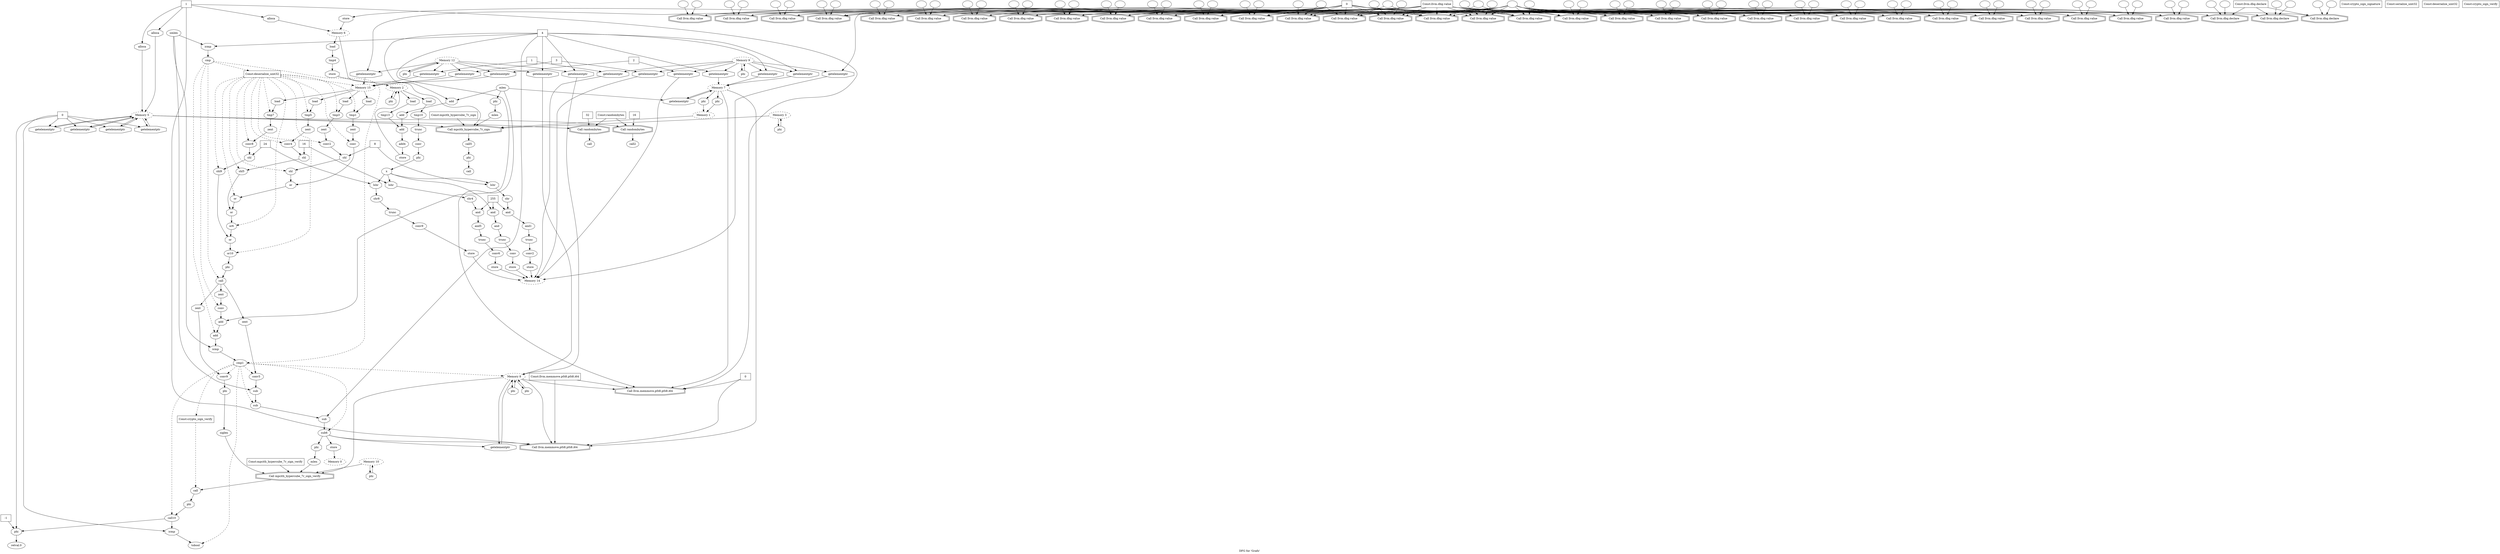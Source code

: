 digraph "DFG for 'Grafo'  "{
label="DFG for 'Grafo' ";
node_4[shape=ellipse,style=dashed,label="Memory 6"]
node_48[shape=doubleoctagon,style=solid,label="Call mpcith_hypercube_7r_sign"]
"node_4"->"node_48"
node_57[shape=octagon,style=solid,label="load"]
"node_4"->"node_57"
node_3[shape=octagon,style=solid,label="alloca"]
node_0[shape=ellipse,style=dashed,label="Memory 5"]
"node_3"->"node_0"
node_8[shape=box,style=solid,label="0"]
node_6[shape=doubleoctagon,style=solid,label="Call llvm.dbg.value"]
"node_8"->"node_6"
node_12[shape=doubleoctagon,style=solid,label="Call llvm.dbg.value"]
"node_8"->"node_12"
node_15[shape=doubleoctagon,style=solid,label="Call llvm.dbg.value"]
"node_8"->"node_15"
node_18[shape=doubleoctagon,style=solid,label="Call llvm.dbg.value"]
"node_8"->"node_18"
node_21[shape=doubleoctagon,style=solid,label="Call llvm.dbg.value"]
"node_8"->"node_21"
node_44[shape=octagon,style=solid,label="store"]
"node_8"->"node_44"
node_53[shape=doubleoctagon,style=solid,label="Call llvm.dbg.value"]
"node_8"->"node_53"
node_60[shape=doubleoctagon,style=solid,label="Call llvm.dbg.value"]
"node_8"->"node_60"
node_63[shape=doubleoctagon,style=solid,label="Call llvm.dbg.value"]
"node_8"->"node_63"
node_66[shape=doubleoctagon,style=solid,label="Call llvm.dbg.value"]
"node_8"->"node_66"
node_69[shape=doubleoctagon,style=solid,label="Call llvm.dbg.value"]
"node_8"->"node_69"
node_72[shape=doubleoctagon,style=solid,label="Call llvm.dbg.value"]
"node_8"->"node_72"
node_75[shape=doubleoctagon,style=solid,label="Call llvm.dbg.value"]
"node_8"->"node_75"
node_175[shape=doubleoctagon,style=solid,label="Call llvm.dbg.value"]
"node_8"->"node_175"
node_178[shape=doubleoctagon,style=solid,label="Call llvm.dbg.value"]
"node_8"->"node_178"
node_93[shape=doubleoctagon,style=solid,label="Call llvm.dbg.value"]
"node_8"->"node_93"
node_100[shape=doubleoctagon,style=solid,label="Call llvm.dbg.value"]
"node_8"->"node_100"
node_111[shape=doubleoctagon,style=solid,label="Call llvm.dbg.value"]
"node_8"->"node_111"
node_114[shape=doubleoctagon,style=solid,label="Call llvm.dbg.value"]
"node_8"->"node_114"
node_124[shape=octagon,style=solid,label="getelementptr"]
"node_8"->"node_124"
node_241[shape=doubleoctagon,style=solid,label="Call llvm.dbg.value"]
"node_8"->"node_241"
node_154[shape=doubleoctagon,style=solid,label="Call llvm.dbg.value"]
"node_8"->"node_154"
node_157[shape=doubleoctagon,style=solid,label="Call llvm.dbg.value"]
"node_8"->"node_157"
node_160[shape=doubleoctagon,style=solid,label="Call llvm.dbg.value"]
"node_8"->"node_160"
node_163[shape=doubleoctagon,style=solid,label="Call llvm.dbg.value"]
"node_8"->"node_163"
node_166[shape=doubleoctagon,style=solid,label="Call llvm.dbg.value"]
"node_8"->"node_166"
node_181[shape=doubleoctagon,style=solid,label="Call llvm.dbg.value"]
"node_8"->"node_181"
node_184[shape=doubleoctagon,style=solid,label="Call llvm.dbg.value"]
"node_8"->"node_184"
node_187[shape=doubleoctagon,style=solid,label="Call llvm.dbg.value"]
"node_8"->"node_187"
node_190[shape=doubleoctagon,style=solid,label="Call llvm.dbg.value"]
"node_8"->"node_190"
node_199[shape=doubleoctagon,style=solid,label="Call llvm.dbg.value"]
"node_8"->"node_199"
node_213[shape=doubleoctagon,style=solid,label="Call llvm.dbg.value"]
"node_8"->"node_213"
node_217[shape=doubleoctagon,style=solid,label="Call llvm.dbg.value"]
"node_8"->"node_217"
node_222[shape=doubleoctagon,style=solid,label="Call llvm.dbg.value"]
"node_8"->"node_222"
node_230[shape=doubleoctagon,style=solid,label="Call llvm.dbg.value"]
"node_8"->"node_230"
node_245[shape=octagon,style=solid,label="getelementptr"]
"node_8"->"node_245"
node_9[shape=ellipse,style=solid,label=""]
"node_9"->"node_6"
node_7[shape=ellipse,style=solid,label=""]
"node_7"->"node_6"
node_5[shape=octagon,style=solid,label="alloca"]
"node_5"->"node_4"
node_28[shape=octagon,style=solid,label="getelementptr"]
"node_0"->"node_28"
node_31[shape=doubleoctagon,style=solid,label="Call randombytes"]
"node_0"->"node_31"
node_37[shape=octagon,style=solid,label="getelementptr"]
"node_0"->"node_37"
node_39[shape=doubleoctagon,style=solid,label="Call randombytes"]
"node_0"->"node_39"
node_45[shape=octagon,style=solid,label="getelementptr"]
"node_0"->"node_45"
node_46[shape=octagon,style=solid,label="getelementptr"]
"node_0"->"node_46"
"node_0"->"node_48"
node_1[shape=octagon,style=solid,label="alloca"]
"node_1"->"node_0"
node_2[shape=box,style=solid,label="1"]
"node_2"->"node_3"
"node_2"->"node_5"
"node_2"->"node_1"
node_82[shape=doubleoctagon,style=solid,label="Call llvm.memmove.p0i8.p0i8.i64"]
"node_2"->"node_82"
node_235[shape=doubleoctagon,style=solid,label="Call llvm.memmove.p0i8.p0i8.i64"]
"node_2"->"node_235"
node_10[shape=ellipse,style=solid,label=""]
"node_10"->"node_6"
"node_10"->"node_12"
"node_10"->"node_15"
"node_10"->"node_18"
"node_10"->"node_21"
node_24[shape=doubleoctagon,style=solid,label="Call llvm.dbg.declare"]
"node_10"->"node_24"
node_34[shape=doubleoctagon,style=solid,label="Call llvm.dbg.declare"]
"node_10"->"node_34"
node_41[shape=doubleoctagon,style=solid,label="Call llvm.dbg.declare"]
"node_10"->"node_41"
"node_10"->"node_53"
"node_10"->"node_60"
"node_10"->"node_63"
"node_10"->"node_66"
"node_10"->"node_69"
"node_10"->"node_72"
"node_10"->"node_75"
"node_10"->"node_175"
"node_10"->"node_178"
"node_10"->"node_93"
"node_10"->"node_100"
"node_10"->"node_111"
"node_10"->"node_114"
"node_10"->"node_241"
"node_10"->"node_154"
"node_10"->"node_157"
"node_10"->"node_160"
"node_10"->"node_163"
"node_10"->"node_166"
"node_10"->"node_181"
"node_10"->"node_184"
"node_10"->"node_187"
"node_10"->"node_190"
"node_10"->"node_199"
"node_10"->"node_213"
"node_10"->"node_217"
"node_10"->"node_222"
"node_10"->"node_230"
node_11[shape=box,style=solid,label="Const:llvm.dbg.value"]
"node_11"->"node_6"
"node_11"->"node_12"
"node_11"->"node_15"
"node_11"->"node_18"
"node_11"->"node_21"
"node_11"->"node_53"
"node_11"->"node_60"
"node_11"->"node_63"
"node_11"->"node_66"
"node_11"->"node_69"
"node_11"->"node_72"
"node_11"->"node_75"
"node_11"->"node_175"
"node_11"->"node_178"
"node_11"->"node_93"
"node_11"->"node_100"
"node_11"->"node_111"
"node_11"->"node_114"
"node_11"->"node_241"
"node_11"->"node_154"
"node_11"->"node_157"
"node_11"->"node_160"
"node_11"->"node_163"
"node_11"->"node_166"
"node_11"->"node_181"
"node_11"->"node_184"
"node_11"->"node_187"
"node_11"->"node_190"
"node_11"->"node_199"
"node_11"->"node_213"
"node_11"->"node_217"
"node_11"->"node_222"
"node_11"->"node_230"
node_13[shape=ellipse,style=solid,label=""]
"node_13"->"node_12"
node_14[shape=ellipse,style=solid,label=""]
"node_14"->"node_12"
node_16[shape=ellipse,style=solid,label=""]
"node_16"->"node_15"
node_17[shape=ellipse,style=solid,label=""]
"node_17"->"node_15"
node_19[shape=ellipse,style=solid,label=""]
"node_19"->"node_18"
node_20[shape=ellipse,style=solid,label=""]
"node_20"->"node_18"
node_22[shape=ellipse,style=solid,label=""]
"node_22"->"node_21"
node_23[shape=ellipse,style=solid,label=""]
"node_23"->"node_21"
node_25[shape=ellipse,style=solid,label=""]
"node_25"->"node_24"
node_26[shape=ellipse,style=solid,label=""]
"node_26"->"node_24"
node_27[shape=box,style=solid,label="Const:llvm.dbg.declare"]
"node_27"->"node_24"
"node_27"->"node_34"
"node_27"->"node_41"
"node_28"->"node_0"
node_29[shape=box,style=solid,label="0"]
"node_29"->"node_28"
"node_29"->"node_37"
"node_29"->"node_45"
"node_29"->"node_46"
node_239[shape=octagon,style=solid,label="phi"]
"node_29"->"node_239"
node_234[shape=octagon,style=solid,label="icmp"]
"node_29"->"node_234"
node_30[shape=ellipse,style=solid,label="call"]
"node_31"->"node_30"
node_32[shape=box,style=solid,label="32"]
"node_32"->"node_31"
node_33[shape=box,style=solid,label="Const:randombytes"]
"node_33"->"node_31"
"node_33"->"node_39"
node_35[shape=ellipse,style=solid,label=""]
"node_35"->"node_34"
node_36[shape=ellipse,style=solid,label=""]
"node_36"->"node_34"
"node_37"->"node_0"
node_38[shape=ellipse,style=solid,label="call2"]
"node_39"->"node_38"
node_40[shape=box,style=solid,label="16"]
"node_40"->"node_39"
node_42[shape=ellipse,style=solid,label=""]
"node_42"->"node_41"
node_43[shape=ellipse,style=solid,label=""]
"node_43"->"node_41"
"node_44"->"node_4"
"node_45"->"node_0"
"node_46"->"node_0"
node_47[shape=ellipse,style=solid,label="call5"]
node_282[shape=octagon,style=solid,label="phi"]
"node_47"->"node_282"
"node_48"->"node_47"
node_49[shape=ellipse,style=dashed,label="Memory 1"]
"node_49"->"node_48"
node_50[shape=ellipse,style=solid,label="mlen"]
"node_50"->"node_48"
node_51[shape=ellipse,style=dashed,label="Memory 3"]
"node_51"->"node_48"
node_281[shape=octagon,style=solid,label="phi"]
"node_51"->"node_281"
node_52[shape=box,style=solid,label="Const:mpcith_hypercube_7r_sign"]
"node_52"->"node_48"
node_54[shape=ellipse,style=solid,label=""]
"node_54"->"node_53"
node_55[shape=ellipse,style=solid,label=""]
"node_55"->"node_53"
node_56[shape=ellipse,style=solid,label="tmp4"]
node_59[shape=octagon,style=solid,label="store"]
"node_56"->"node_59"
"node_57"->"node_56"
node_58[shape=ellipse,style=dashed,label="Memory 2"]
node_97[shape=octagon,style=solid,label="load"]
"node_58"->"node_97"
node_105[shape=octagon,style=solid,label="load"]
"node_58"->"node_105"
node_278[shape=octagon,style=solid,label="phi"]
"node_58"->"node_278"
"node_59"->"node_58"
node_61[shape=ellipse,style=solid,label=""]
"node_61"->"node_60"
node_62[shape=ellipse,style=solid,label=""]
"node_62"->"node_60"
node_64[shape=ellipse,style=solid,label=""]
"node_64"->"node_63"
node_65[shape=ellipse,style=solid,label=""]
"node_65"->"node_63"
node_67[shape=ellipse,style=solid,label=""]
"node_67"->"node_66"
node_68[shape=ellipse,style=solid,label=""]
"node_68"->"node_66"
node_70[shape=ellipse,style=solid,label=""]
"node_70"->"node_69"
node_71[shape=ellipse,style=solid,label=""]
"node_71"->"node_69"
node_73[shape=ellipse,style=solid,label=""]
"node_73"->"node_72"
node_74[shape=ellipse,style=solid,label=""]
"node_74"->"node_72"
node_76[shape=ellipse,style=solid,label=""]
"node_76"->"node_75"
"node_76"->"node_190"
node_77[shape=ellipse,style=solid,label=""]
"node_77"->"node_75"
"node_77"->"node_100"
node_78[shape=ellipse,style=dashed,label="Memory 7"]
"node_78"->"node_82"
node_88[shape=octagon,style=solid,label="getelementptr"]
"node_78"->"node_88"
"node_78"->"node_235"
node_277[shape=octagon,style=solid,label="phi"]
"node_78"->"node_277"
node_279[shape=octagon,style=solid,label="phi"]
"node_78"->"node_279"
node_79[shape=octagon,style=solid,label="getelementptr"]
"node_79"->"node_78"
node_80[shape=ellipse,style=dashed,label="Memory 9"]
"node_80"->"node_79"
node_87[shape=octagon,style=solid,label="getelementptr"]
"node_80"->"node_87"
node_89[shape=octagon,style=solid,label="getelementptr"]
"node_80"->"node_89"
"node_80"->"node_124"
node_133[shape=octagon,style=solid,label="getelementptr"]
"node_80"->"node_133"
node_143[shape=octagon,style=solid,label="getelementptr"]
"node_80"->"node_143"
node_151[shape=octagon,style=solid,label="getelementptr"]
"node_80"->"node_151"
node_283[shape=octagon,style=solid,label="phi"]
"node_80"->"node_283"
node_81[shape=box,style=solid,label="4"]
"node_81"->"node_79"
"node_81"->"node_87"
"node_81"->"node_89"
node_103[shape=octagon,style=solid,label="add"]
"node_81"->"node_103"
node_193[shape=octagon,style=solid,label="icmp"]
"node_81"->"node_193"
node_204[shape=octagon,style=solid,label="add"]
"node_81"->"node_204"
node_212[shape=octagon,style=solid,label="sub"]
"node_81"->"node_212"
node_216[shape=octagon,style=solid,label="getelementptr"]
"node_81"->"node_216"
node_220[shape=octagon,style=solid,label="getelementptr"]
"node_81"->"node_220"
node_83[shape=ellipse,style=dashed,label="Memory 8"]
"node_83"->"node_82"
node_170[shape=doubleoctagon,style=solid,label="Call mpcith_hypercube_7r_sign_verify"]
"node_83"->"node_170"
node_221[shape=octagon,style=solid,label="getelementptr"]
"node_83"->"node_221"
"node_83"->"node_235"
node_285[shape=octagon,style=solid,label="phi"]
"node_83"->"node_285"
node_287[shape=octagon,style=solid,label="phi"]
"node_83"->"node_287"
node_84[shape=ellipse,style=solid,label="mlen"]
"node_84"->"node_82"
"node_84"->"node_88"
"node_84"->"node_103"
node_280[shape=octagon,style=solid,label="phi"]
"node_84"->"node_280"
node_85[shape=box,style=solid,label="0"]
"node_85"->"node_82"
"node_85"->"node_235"
node_176[shape=ellipse,style=solid,label=""]
"node_176"->"node_175"
node_177[shape=ellipse,style=solid,label=""]
"node_177"->"node_175"
node_179[shape=ellipse,style=solid,label=""]
"node_179"->"node_178"
node_86[shape=box,style=solid,label="Const:llvm.memmove.p0i8.p0i8.i64"]
"node_86"->"node_82"
"node_86"->"node_235"
"node_87"->"node_78"
"node_88"->"node_78"
"node_89"->"node_78"
node_90[shape=ellipse,style=solid,label="call"]
node_284[shape=octagon,style=solid,label="phi"]
node_119[shape=ellipse,style=solid,label="x"]
"node_284"->"node_119"
node_92[shape=box,style=solid,label="Const:crypto_sign_signature"]
node_94[shape=ellipse,style=solid,label=""]
"node_94"->"node_93"
node_95[shape=ellipse,style=solid,label=""]
"node_95"->"node_93"
node_96[shape=ellipse,style=solid,label="tmp10"]
node_99[shape=octagon,style=solid,label="trunc"]
"node_96"->"node_99"
"node_97"->"node_96"
node_98[shape=ellipse,style=solid,label="conv"]
"node_98"->"node_284"
"node_99"->"node_98"
node_101[shape=ellipse,style=solid,label=""]
"node_101"->"node_100"
node_102[shape=ellipse,style=solid,label="add"]
node_107[shape=octagon,style=solid,label="add"]
"node_102"->"node_107"
"node_103"->"node_102"
node_104[shape=ellipse,style=solid,label="tmp13"]
"node_104"->"node_107"
"node_105"->"node_104"
node_106[shape=ellipse,style=solid,label="add4"]
node_108[shape=octagon,style=solid,label="store"]
"node_106"->"node_108"
"node_107"->"node_106"
"node_108"->"node_58"
node_291[shape=octagon,style=solid,label="phi"]
node_197[shape=ellipse,style=dashed,label="Memory 12"]
"node_291"->"node_197"
node_110[shape=box,style=solid,label="Const:serialize_uint32"]
node_112[shape=ellipse,style=solid,label=""]
"node_112"->"node_111"
node_113[shape=ellipse,style=solid,label=""]
"node_113"->"node_111"
node_115[shape=ellipse,style=solid,label=""]
"node_115"->"node_114"
node_116[shape=ellipse,style=solid,label=""]
"node_116"->"node_114"
node_117[shape=ellipse,style=solid,label="and"]
node_122[shape=octagon,style=solid,label="trunc"]
"node_117"->"node_122"
node_118[shape=octagon,style=solid,label="and"]
"node_118"->"node_117"
"node_119"->"node_118"
node_127[shape=octagon,style=solid,label="lshr"]
"node_119"->"node_127"
node_137[shape=octagon,style=solid,label="lshr"]
"node_119"->"node_137"
node_147[shape=octagon,style=solid,label="lshr"]
"node_119"->"node_147"
node_120[shape=box,style=solid,label="255"]
"node_120"->"node_118"
node_130[shape=octagon,style=solid,label="and"]
"node_120"->"node_130"
node_140[shape=octagon,style=solid,label="and"]
"node_120"->"node_140"
node_121[shape=ellipse,style=solid,label="conv"]
node_125[shape=octagon,style=solid,label="store"]
"node_121"->"node_125"
"node_122"->"node_121"
node_123[shape=ellipse,style=dashed,label="Memory 14"]
"node_124"->"node_123"
node_238[shape=ellipse,style=solid,label="retval.0"]
"node_239"->"node_238"
node_240[shape=box,style=solid,label="-1"]
"node_240"->"node_239"
node_242[shape=ellipse,style=solid,label=""]
"node_242"->"node_241"
"node_125"->"node_123"
node_126[shape=ellipse,style=solid,label="shr"]
"node_126"->"node_130"
"node_127"->"node_126"
node_128[shape=box,style=solid,label="8"]
"node_128"->"node_127"
node_256[shape=octagon,style=solid,label="shl"]
"node_128"->"node_256"
node_129[shape=ellipse,style=solid,label="and1"]
node_132[shape=octagon,style=solid,label="trunc"]
"node_129"->"node_132"
"node_130"->"node_129"
node_131[shape=ellipse,style=solid,label="conv2"]
node_135[shape=octagon,style=solid,label="store"]
"node_131"->"node_135"
"node_132"->"node_131"
"node_133"->"node_123"
node_134[shape=box,style=solid,label="1"]
"node_134"->"node_133"
node_250[shape=octagon,style=solid,label="getelementptr"]
"node_134"->"node_250"
"node_135"->"node_123"
node_136[shape=ellipse,style=solid,label="shr4"]
"node_136"->"node_140"
"node_137"->"node_136"
node_138[shape=box,style=solid,label="16"]
"node_138"->"node_137"
node_265[shape=octagon,style=solid,label="shl"]
"node_138"->"node_265"
node_139[shape=ellipse,style=solid,label="and5"]
node_142[shape=octagon,style=solid,label="trunc"]
"node_139"->"node_142"
"node_140"->"node_139"
node_141[shape=ellipse,style=solid,label="conv6"]
node_145[shape=octagon,style=solid,label="store"]
"node_141"->"node_145"
"node_142"->"node_141"
"node_143"->"node_123"
node_144[shape=box,style=solid,label="2"]
"node_144"->"node_143"
node_259[shape=octagon,style=solid,label="getelementptr"]
"node_144"->"node_259"
"node_145"->"node_123"
node_146[shape=ellipse,style=solid,label="shr8"]
node_150[shape=octagon,style=solid,label="trunc"]
"node_146"->"node_150"
"node_147"->"node_146"
node_148[shape=box,style=solid,label="24"]
"node_148"->"node_147"
node_274[shape=octagon,style=solid,label="shl"]
"node_148"->"node_274"
node_149[shape=ellipse,style=solid,label="conv9"]
node_153[shape=octagon,style=solid,label="store"]
"node_149"->"node_153"
"node_150"->"node_149"
"node_151"->"node_123"
node_152[shape=box,style=solid,label="3"]
"node_152"->"node_151"
node_268[shape=octagon,style=solid,label="getelementptr"]
"node_152"->"node_268"
"node_153"->"node_123"
node_155[shape=ellipse,style=solid,label=""]
"node_155"->"node_154"
node_156[shape=ellipse,style=solid,label=""]
"node_156"->"node_154"
node_158[shape=ellipse,style=solid,label=""]
"node_158"->"node_157"
node_159[shape=ellipse,style=solid,label=""]
"node_159"->"node_157"
node_161[shape=ellipse,style=solid,label=""]
"node_161"->"node_160"
node_162[shape=ellipse,style=solid,label=""]
"node_162"->"node_160"
node_164[shape=ellipse,style=solid,label=""]
"node_164"->"node_163"
node_165[shape=ellipse,style=solid,label=""]
"node_165"->"node_163"
node_167[shape=ellipse,style=solid,label=""]
"node_167"->"node_166"
node_168[shape=ellipse,style=solid,label=""]
"node_168"->"node_166"
node_169[shape=ellipse,style=solid,label="call"]
node_290[shape=octagon,style=solid,label="phi"]
"node_169"->"node_290"
"node_170"->"node_169"
node_171[shape=ellipse,style=solid,label="siglen"]
"node_171"->"node_170"
node_172[shape=ellipse,style=solid,label="mlen"]
"node_172"->"node_170"
node_173[shape=ellipse,style=dashed,label="Memory 10"]
"node_173"->"node_170"
node_289[shape=octagon,style=solid,label="phi"]
"node_173"->"node_289"
node_174[shape=box,style=solid,label="Const:mpcith_hypercube_7r_sign_verify"]
"node_174"->"node_170"
node_180[shape=ellipse,style=solid,label=""]
"node_180"->"node_178"
node_182[shape=ellipse,style=solid,label=""]
"node_182"->"node_181"
node_183[shape=ellipse,style=solid,label=""]
"node_183"->"node_181"
node_185[shape=ellipse,style=solid,label=""]
"node_185"->"node_184"
node_186[shape=ellipse,style=solid,label=""]
"node_186"->"node_184"
node_188[shape=ellipse,style=solid,label=""]
"node_188"->"node_187"
node_189[shape=ellipse,style=solid,label=""]
"node_189"->"node_187"
node_191[shape=ellipse,style=solid,label=""]
"node_191"->"node_190"
"node_191"->"node_199"
node_192[shape=ellipse,style=solid,label="cmp"]
node_195[shape=ellipse,style=solid,label="call"]
"node_192"->"node_195" [style=dashed]
node_293[shape=box,style=solid,label="Const:deserialize_uint32"]
"node_192"->"node_293" [style=dashed]
node_201[shape=ellipse,style=solid,label="conv"]
"node_192"->"node_201" [style=dashed]
node_203[shape=ellipse,style=solid,label="add"]
"node_192"->"node_203" [style=dashed]
node_205[shape=ellipse,style=solid,label="cmp1"]
"node_192"->"node_205" [style=dashed]
"node_193"->"node_192"
node_194[shape=ellipse,style=solid,label="smlen"]
"node_194"->"node_193"
node_206[shape=octagon,style=solid,label="icmp"]
"node_194"->"node_206"
node_210[shape=octagon,style=solid,label="sub"]
"node_194"->"node_210"
node_202[shape=octagon,style=solid,label="zext"]
"node_195"->"node_202"
node_208[shape=octagon,style=solid,label="zext"]
"node_195"->"node_208"
node_226[shape=octagon,style=solid,label="zext"]
"node_195"->"node_226"
node_244[shape=ellipse,style=dashed,label="Memory 15"]
"node_293"->"node_244" [style=dashed]
node_246[shape=ellipse,style=solid,label="tmp1"]
"node_293"->"node_246" [style=dashed]
node_248[shape=ellipse,style=solid,label="conv"]
"node_293"->"node_248" [style=dashed]
node_251[shape=ellipse,style=solid,label="tmp3"]
"node_293"->"node_251" [style=dashed]
node_253[shape=ellipse,style=solid,label="conv2"]
"node_293"->"node_253" [style=dashed]
node_255[shape=ellipse,style=solid,label="shl"]
"node_293"->"node_255" [style=dashed]
node_257[shape=ellipse,style=solid,label="or"]
"node_293"->"node_257" [style=dashed]
node_260[shape=ellipse,style=solid,label="tmp5"]
"node_293"->"node_260" [style=dashed]
node_262[shape=ellipse,style=solid,label="conv4"]
"node_293"->"node_262" [style=dashed]
node_264[shape=ellipse,style=solid,label="shl5"]
"node_293"->"node_264" [style=dashed]
node_266[shape=ellipse,style=solid,label="or6"]
"node_293"->"node_266" [style=dashed]
node_269[shape=ellipse,style=solid,label="tmp7"]
"node_293"->"node_269" [style=dashed]
node_271[shape=ellipse,style=solid,label="conv8"]
"node_293"->"node_271" [style=dashed]
node_273[shape=ellipse,style=solid,label="shl9"]
"node_293"->"node_273" [style=dashed]
node_275[shape=ellipse,style=solid,label="or10"]
"node_293"->"node_275" [style=dashed]
"node_197"->"node_291"
"node_197"->"node_216"
"node_197"->"node_220"
"node_197"->"node_245"
"node_197"->"node_250"
"node_197"->"node_259"
"node_197"->"node_268"
node_198[shape=box,style=solid,label="Const:deserialize_uint32"]
node_200[shape=ellipse,style=solid,label=""]
"node_200"->"node_199"
"node_201"->"node_204"
"node_202"->"node_201"
"node_203"->"node_206"
"node_204"->"node_203"
"node_205"->"node_83" [style=dashed]
node_207[shape=ellipse,style=solid,label="conv5"]
"node_205"->"node_207" [style=dashed]
node_209[shape=ellipse,style=solid,label="sub"]
"node_205"->"node_209" [style=dashed]
node_211[shape=ellipse,style=solid,label="sub6"]
"node_205"->"node_211" [style=dashed]
node_225[shape=ellipse,style=solid,label="conv9"]
"node_205"->"node_225" [style=dashed]
node_227[shape=ellipse,style=solid,label="call10"]
"node_205"->"node_227" [style=dashed]
node_233[shape=ellipse,style=solid,label="tobool"]
"node_205"->"node_233" [style=dashed]
node_294[shape=box,style=solid,label="Const:crypto_sign_verify"]
"node_205"->"node_294" [style=dashed]
"node_206"->"node_205"
"node_207"->"node_210"
"node_208"->"node_207"
"node_209"->"node_212"
"node_210"->"node_209"
"node_211"->"node_221"
"node_211"->"node_235"
node_237[shape=octagon,style=solid,label="store"]
"node_211"->"node_237"
node_288[shape=octagon,style=solid,label="phi"]
"node_211"->"node_288"
"node_212"->"node_211"
node_214[shape=ellipse,style=solid,label=""]
"node_214"->"node_213"
node_215[shape=ellipse,style=solid,label=""]
"node_215"->"node_213"
"node_216"->"node_83"
node_218[shape=ellipse,style=solid,label=""]
"node_218"->"node_217"
node_219[shape=ellipse,style=solid,label=""]
"node_219"->"node_217"
"node_220"->"node_83"
"node_221"->"node_83"
node_223[shape=ellipse,style=solid,label=""]
"node_223"->"node_222"
node_224[shape=ellipse,style=solid,label=""]
"node_224"->"node_222"
node_286[shape=octagon,style=solid,label="phi"]
"node_225"->"node_286"
"node_226"->"node_225"
"node_227"->"node_239"
"node_227"->"node_234"
node_292[shape=octagon,style=solid,label="phi"]
"node_292"->"node_195"
node_229[shape=box,style=solid,label="Const:crypto_sign_verify"]
node_231[shape=ellipse,style=solid,label=""]
"node_231"->"node_230"
node_232[shape=ellipse,style=solid,label=""]
"node_232"->"node_230"
"node_234"->"node_233"
node_236[shape=ellipse,style=dashed,label="Memory 0"]
"node_237"->"node_236"
node_243[shape=ellipse,style=solid,label=""]
"node_243"->"node_241"
node_247[shape=octagon,style=solid,label="load"]
"node_244"->"node_247"
node_252[shape=octagon,style=solid,label="load"]
"node_244"->"node_252"
node_261[shape=octagon,style=solid,label="load"]
"node_244"->"node_261"
node_270[shape=octagon,style=solid,label="load"]
"node_244"->"node_270"
"node_245"->"node_244"
node_249[shape=octagon,style=solid,label="zext"]
"node_246"->"node_249"
"node_247"->"node_246"
node_258[shape=octagon,style=solid,label="or"]
"node_248"->"node_258"
"node_249"->"node_248"
"node_250"->"node_244"
node_254[shape=octagon,style=solid,label="zext"]
"node_251"->"node_254"
"node_252"->"node_251"
"node_253"->"node_256"
"node_254"->"node_253"
"node_255"->"node_258"
"node_256"->"node_255"
node_267[shape=octagon,style=solid,label="or"]
"node_257"->"node_267"
"node_258"->"node_257"
"node_259"->"node_244"
node_263[shape=octagon,style=solid,label="zext"]
"node_260"->"node_263"
"node_261"->"node_260"
"node_262"->"node_265"
"node_263"->"node_262"
"node_264"->"node_267"
"node_265"->"node_264"
node_276[shape=octagon,style=solid,label="or"]
"node_266"->"node_276"
"node_267"->"node_266"
"node_268"->"node_244"
node_272[shape=octagon,style=solid,label="zext"]
"node_269"->"node_272"
"node_270"->"node_269"
"node_271"->"node_274"
"node_272"->"node_271"
"node_273"->"node_276"
"node_274"->"node_273"
"node_275"->"node_292"
"node_276"->"node_275"
"node_283"->"node_80"
"node_277"->"node_49"
"node_278"->"node_58"
"node_279"->"node_49"
"node_280"->"node_50"
"node_281"->"node_51"
"node_282"->"node_90"
"node_285"->"node_83"
"node_286"->"node_171"
"node_287"->"node_83"
"node_288"->"node_172"
"node_289"->"node_173"
"node_290"->"node_227"
"node_294"->"node_169" [style=dashed]
}

